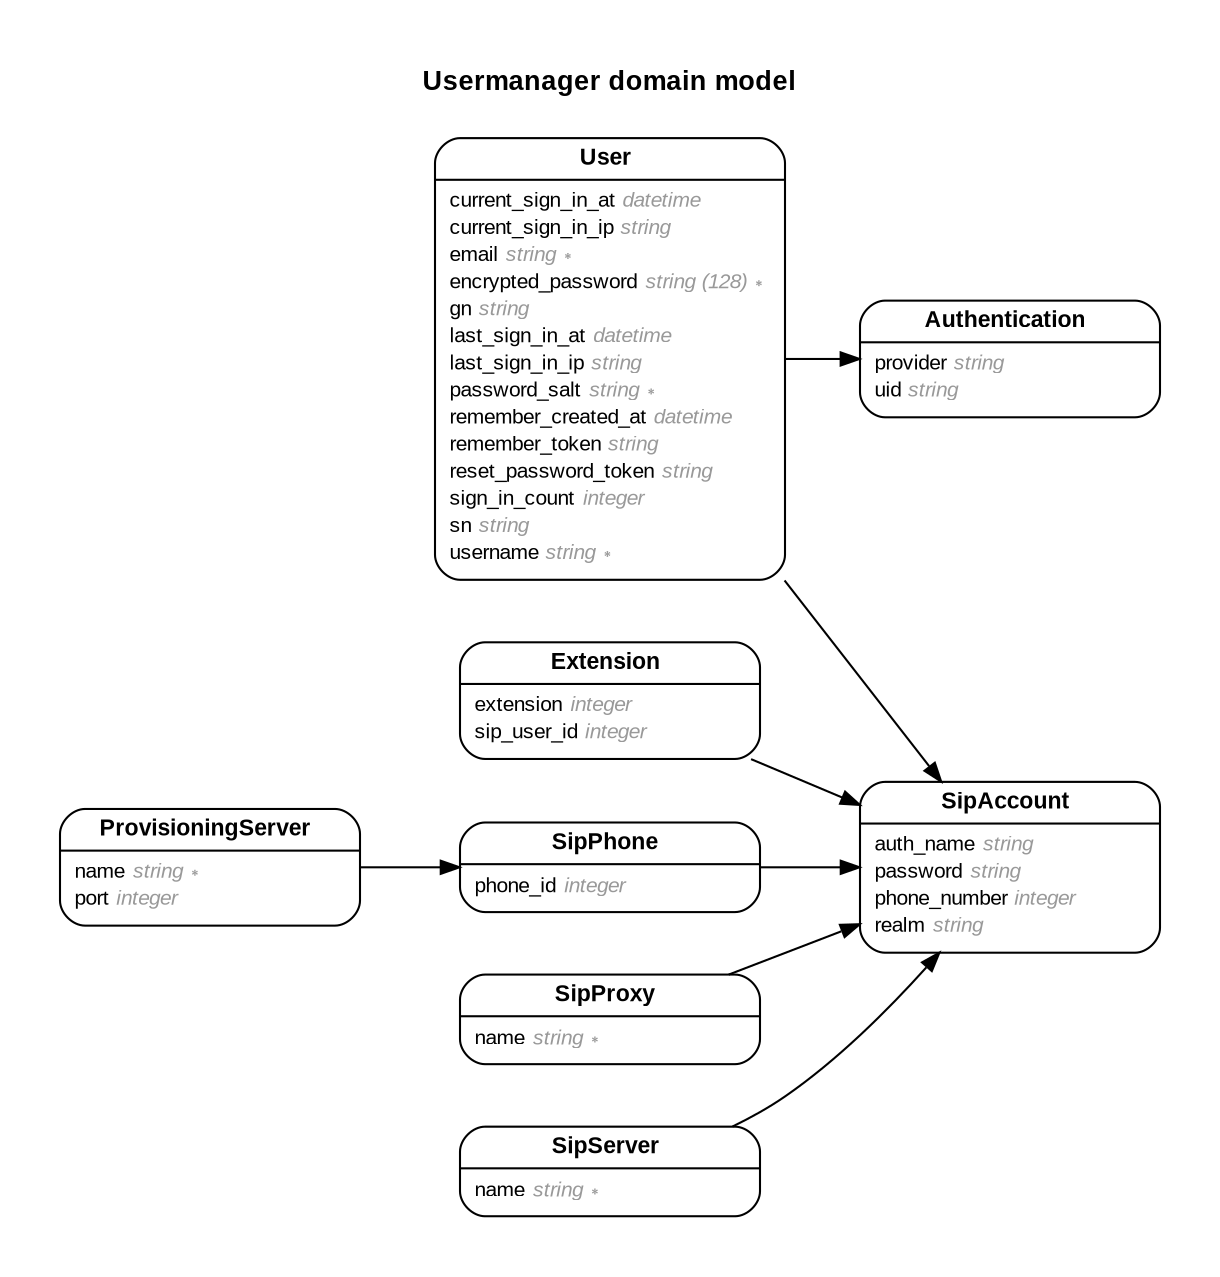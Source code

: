 digraph Usermanager {
  rankdir = "LR"; ranksep = "0.5"; nodesep = "0.4"; pad = "0.4,0.4"; margin = "0,0"; concentrate = "true"; labelloc = "t"; fontsize = "13"; fontname = "Arial Bold";
  node [shape = "Mrecord", fontsize = "10", fontname = "Arial", margin = "0.07,0.05", penwidth = "1.0"];
  edge [fontname = "Arial", fontsize = "7", dir = "both", arrowsize = "0.9", penwidth = "1.0", labelangle = "32", labeldistance = "1.8"];
  label = "Usermanager domain model\n\n";
  Authentication [label = <<table border="0" align="center" cellspacing="0.5" cellpadding="0" width="134">
  <tr><td align="center" valign="bottom" width="130"><font face="Arial Bold" point-size="11">Authentication</font></td></tr>
</table>
|
<table border="0" align="left" cellspacing="2" cellpadding="0" width="134">
  <tr><td align="left" width="130" port="provider">provider <font face="Arial Italic" color="grey60">string</font></td></tr>
  <tr><td align="left" width="130" port="uid">uid <font face="Arial Italic" color="grey60">string</font></td></tr>
</table>
>];
  Extension [label = <<table border="0" align="center" cellspacing="0.5" cellpadding="0" width="134">
  <tr><td align="center" valign="bottom" width="130"><font face="Arial Bold" point-size="11">Extension</font></td></tr>
</table>
|
<table border="0" align="left" cellspacing="2" cellpadding="0" width="134">
  <tr><td align="left" width="130" port="extension">extension <font face="Arial Italic" color="grey60">integer</font></td></tr>
  <tr><td align="left" width="130" port="sip_user_id">sip_user_id <font face="Arial Italic" color="grey60">integer</font></td></tr>
</table>
>];
  ProvisioningServer [label = <<table border="0" align="center" cellspacing="0.5" cellpadding="0" width="134">
  <tr><td align="center" valign="bottom" width="130"><font face="Arial Bold" point-size="11">ProvisioningServer</font></td></tr>
</table>
|
<table border="0" align="left" cellspacing="2" cellpadding="0" width="134">
  <tr><td align="left" width="130" port="name">name <font face="Arial Italic" color="grey60">string ∗</font></td></tr>
  <tr><td align="left" width="130" port="port">port <font face="Arial Italic" color="grey60">integer</font></td></tr>
</table>
>];
  SipAccount [label = <<table border="0" align="center" cellspacing="0.5" cellpadding="0" width="134">
  <tr><td align="center" valign="bottom" width="130"><font face="Arial Bold" point-size="11">SipAccount</font></td></tr>
</table>
|
<table border="0" align="left" cellspacing="2" cellpadding="0" width="134">
  <tr><td align="left" width="130" port="auth_name">auth_name <font face="Arial Italic" color="grey60">string</font></td></tr>
  <tr><td align="left" width="130" port="password">password <font face="Arial Italic" color="grey60">string</font></td></tr>
  <tr><td align="left" width="130" port="phone_number">phone_number <font face="Arial Italic" color="grey60">integer</font></td></tr>
  <tr><td align="left" width="130" port="realm">realm <font face="Arial Italic" color="grey60">string</font></td></tr>
</table>
>];
  SipPhone [label = <<table border="0" align="center" cellspacing="0.5" cellpadding="0" width="134">
  <tr><td align="center" valign="bottom" width="130"><font face="Arial Bold" point-size="11">SipPhone</font></td></tr>
</table>
|
<table border="0" align="left" cellspacing="2" cellpadding="0" width="134">
  <tr><td align="left" width="130" port="phone_id">phone_id <font face="Arial Italic" color="grey60">integer</font></td></tr>
</table>
>];
  SipProxy [label = <<table border="0" align="center" cellspacing="0.5" cellpadding="0" width="134">
  <tr><td align="center" valign="bottom" width="130"><font face="Arial Bold" point-size="11">SipProxy</font></td></tr>
</table>
|
<table border="0" align="left" cellspacing="2" cellpadding="0" width="134">
  <tr><td align="left" width="130" port="name">name <font face="Arial Italic" color="grey60">string ∗</font></td></tr>
</table>
>];
  SipServer [label = <<table border="0" align="center" cellspacing="0.5" cellpadding="0" width="134">
  <tr><td align="center" valign="bottom" width="130"><font face="Arial Bold" point-size="11">SipServer</font></td></tr>
</table>
|
<table border="0" align="left" cellspacing="2" cellpadding="0" width="134">
  <tr><td align="left" width="130" port="name">name <font face="Arial Italic" color="grey60">string ∗</font></td></tr>
</table>
>];
  User [label = <<table border="0" align="center" cellspacing="0.5" cellpadding="0" width="134">
  <tr><td align="center" valign="bottom" width="130"><font face="Arial Bold" point-size="11">User</font></td></tr>
</table>
|
<table border="0" align="left" cellspacing="2" cellpadding="0" width="134">
  <tr><td align="left" width="130" port="current_sign_in_at">current_sign_in_at <font face="Arial Italic" color="grey60">datetime</font></td></tr>
  <tr><td align="left" width="130" port="current_sign_in_ip">current_sign_in_ip <font face="Arial Italic" color="grey60">string</font></td></tr>
  <tr><td align="left" width="130" port="email">email <font face="Arial Italic" color="grey60">string ∗</font></td></tr>
  <tr><td align="left" width="130" port="encrypted_password">encrypted_password <font face="Arial Italic" color="grey60">string (128) ∗</font></td></tr>
  <tr><td align="left" width="130" port="gn">gn <font face="Arial Italic" color="grey60">string</font></td></tr>
  <tr><td align="left" width="130" port="last_sign_in_at">last_sign_in_at <font face="Arial Italic" color="grey60">datetime</font></td></tr>
  <tr><td align="left" width="130" port="last_sign_in_ip">last_sign_in_ip <font face="Arial Italic" color="grey60">string</font></td></tr>
  <tr><td align="left" width="130" port="password_salt">password_salt <font face="Arial Italic" color="grey60">string ∗</font></td></tr>
  <tr><td align="left" width="130" port="remember_created_at">remember_created_at <font face="Arial Italic" color="grey60">datetime</font></td></tr>
  <tr><td align="left" width="130" port="remember_token">remember_token <font face="Arial Italic" color="grey60">string</font></td></tr>
  <tr><td align="left" width="130" port="reset_password_token">reset_password_token <font face="Arial Italic" color="grey60">string</font></td></tr>
  <tr><td align="left" width="130" port="sign_in_count">sign_in_count <font face="Arial Italic" color="grey60">integer</font></td></tr>
  <tr><td align="left" width="130" port="sn">sn <font face="Arial Italic" color="grey60">string</font></td></tr>
  <tr><td align="left" width="130" port="username">username <font face="Arial Italic" color="grey60">string ∗</font></td></tr>
</table>
>];
  User -> Authentication [arrowhead = "normal", arrowtail = "none", weight = "2"]
  User -> SipAccount [arrowhead = "normal", arrowtail = "none", weight = "2"]
  Extension -> SipAccount [arrowhead = "normal", arrowtail = "none", weight = "2"]
  ProvisioningServer -> SipPhone [arrowhead = "normal", arrowtail = "none", weight = "2"]
  SipServer -> SipAccount [arrowhead = "normal", arrowtail = "none", weight = "2"]
  SipProxy -> SipAccount [arrowhead = "normal", arrowtail = "none", weight = "2"]
  SipPhone -> SipAccount [arrowhead = "normal", arrowtail = "none", weight = "2"]
}
